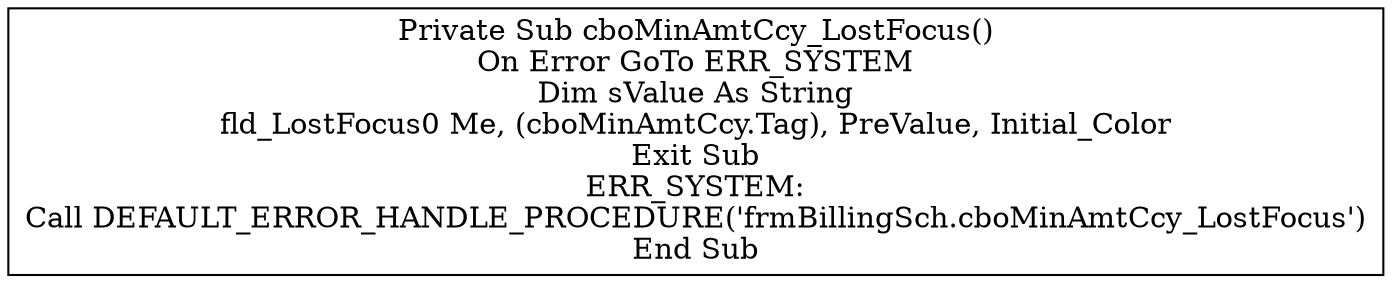 digraph G{
Node_1 [ label ="Private Sub cboMinAmtCcy_LostFocus()\nOn Error GoTo ERR_SYSTEM\nDim sValue As String\nfld_LostFocus0 Me, (cboMinAmtCcy.Tag), PreValue, Initial_Color\nExit Sub\nERR_SYSTEM:\nCall DEFAULT_ERROR_HANDLE_PROCEDURE('frmBillingSch.cboMinAmtCcy_LostFocus')\nEnd Sub",shape="box"];
}
